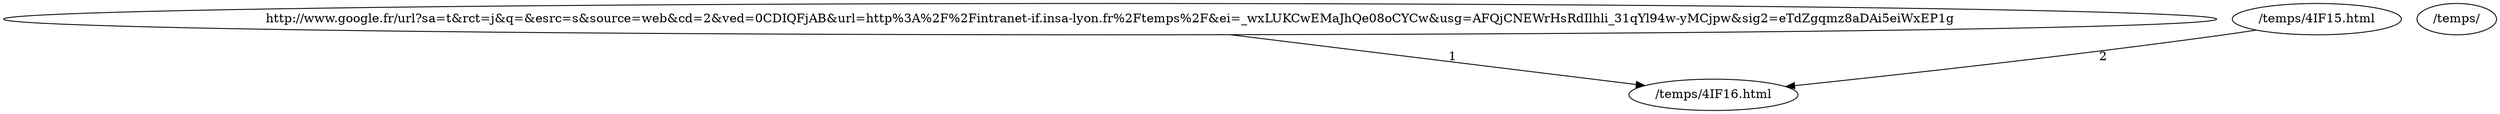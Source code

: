 digraph {
node3 [label="http://www.google.fr/url?sa=t&rct=j&q=&esrc=s&source=web&cd=2&ved=0CDIQFjAB&url=http%3A%2F%2Fintranet-if.insa-lyon.fr%2Ftemps%2F&ei=_wxLUKCwEMaJhQe08oCYCw&usg=AFQjCNEWrHsRdIlhli_31qYl94w-yMCjpw&sig2=eTdZgqmz8aDAi5eiWxEP1g"];
node1 [label="/temps/4IF15.html"];
node2 [label="/temps/"];
node0 [label="/temps/4IF16.html"];
node3 -> node0 [label="1"]
node1 -> node0 [label="2"]
}